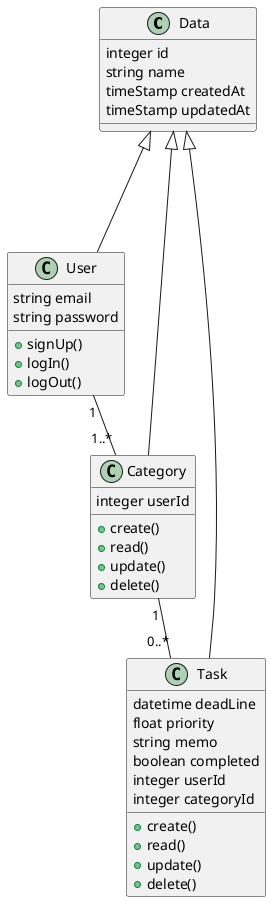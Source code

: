 @startuml

class Data{
    integer id
    string name
    timeStamp createdAt
    timeStamp updatedAt
}

class User{
    string email
    string password

    +signUp()
    +logIn()
    +logOut()
}

class Category{
    integer userId

    +create()
    +read()
    +update()
    +delete()
}

class Task{
    datetime deadLine
    float priority
    string memo
    boolean completed
    integer userId
    integer categoryId

    +create()
    +read()
    +update()
    +delete()
}

Data<|-- User
Data<|---- Category
Data<|---- Task

User "1" -- "1..*" Category
Category "1" -- "0..*" Task

@enduml